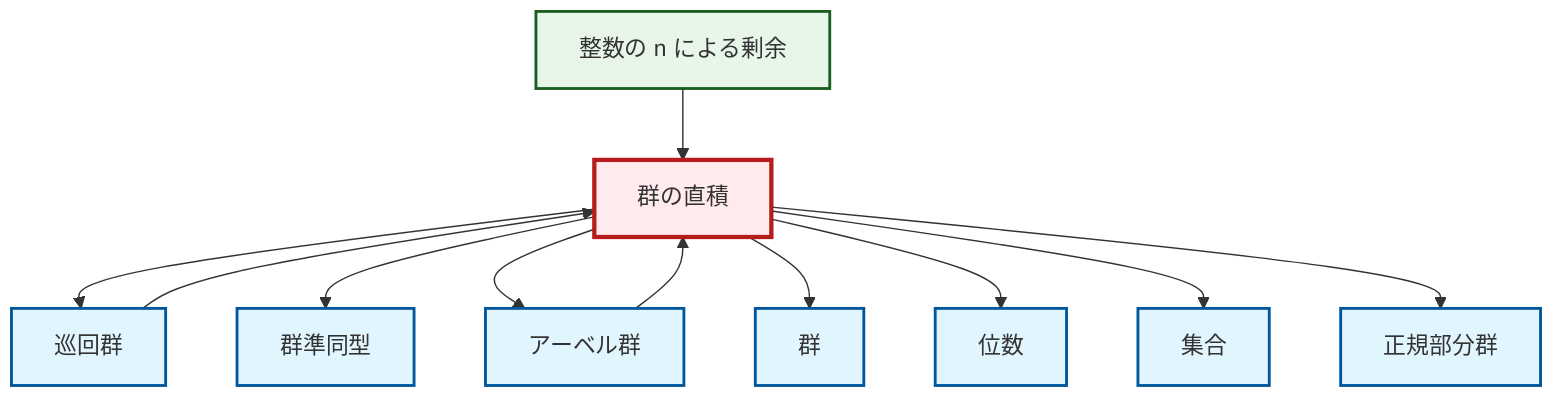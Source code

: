 graph TD
    classDef definition fill:#e1f5fe,stroke:#01579b,stroke-width:2px
    classDef theorem fill:#f3e5f5,stroke:#4a148c,stroke-width:2px
    classDef axiom fill:#fff3e0,stroke:#e65100,stroke-width:2px
    classDef example fill:#e8f5e9,stroke:#1b5e20,stroke-width:2px
    classDef current fill:#ffebee,stroke:#b71c1c,stroke-width:3px
    def-direct-product["群の直積"]:::definition
    def-order["位数"]:::definition
    def-set["集合"]:::definition
    def-group["群"]:::definition
    def-abelian-group["アーベル群"]:::definition
    def-cyclic-group["巡回群"]:::definition
    def-normal-subgroup["正規部分群"]:::definition
    def-homomorphism["群準同型"]:::definition
    ex-quotient-integers-mod-n["整数の n による剰余"]:::example
    def-direct-product --> def-cyclic-group
    ex-quotient-integers-mod-n --> def-direct-product
    def-direct-product --> def-homomorphism
    def-direct-product --> def-abelian-group
    def-abelian-group --> def-direct-product
    def-direct-product --> def-group
    def-direct-product --> def-order
    def-cyclic-group --> def-direct-product
    def-direct-product --> def-set
    def-direct-product --> def-normal-subgroup
    class def-direct-product current
